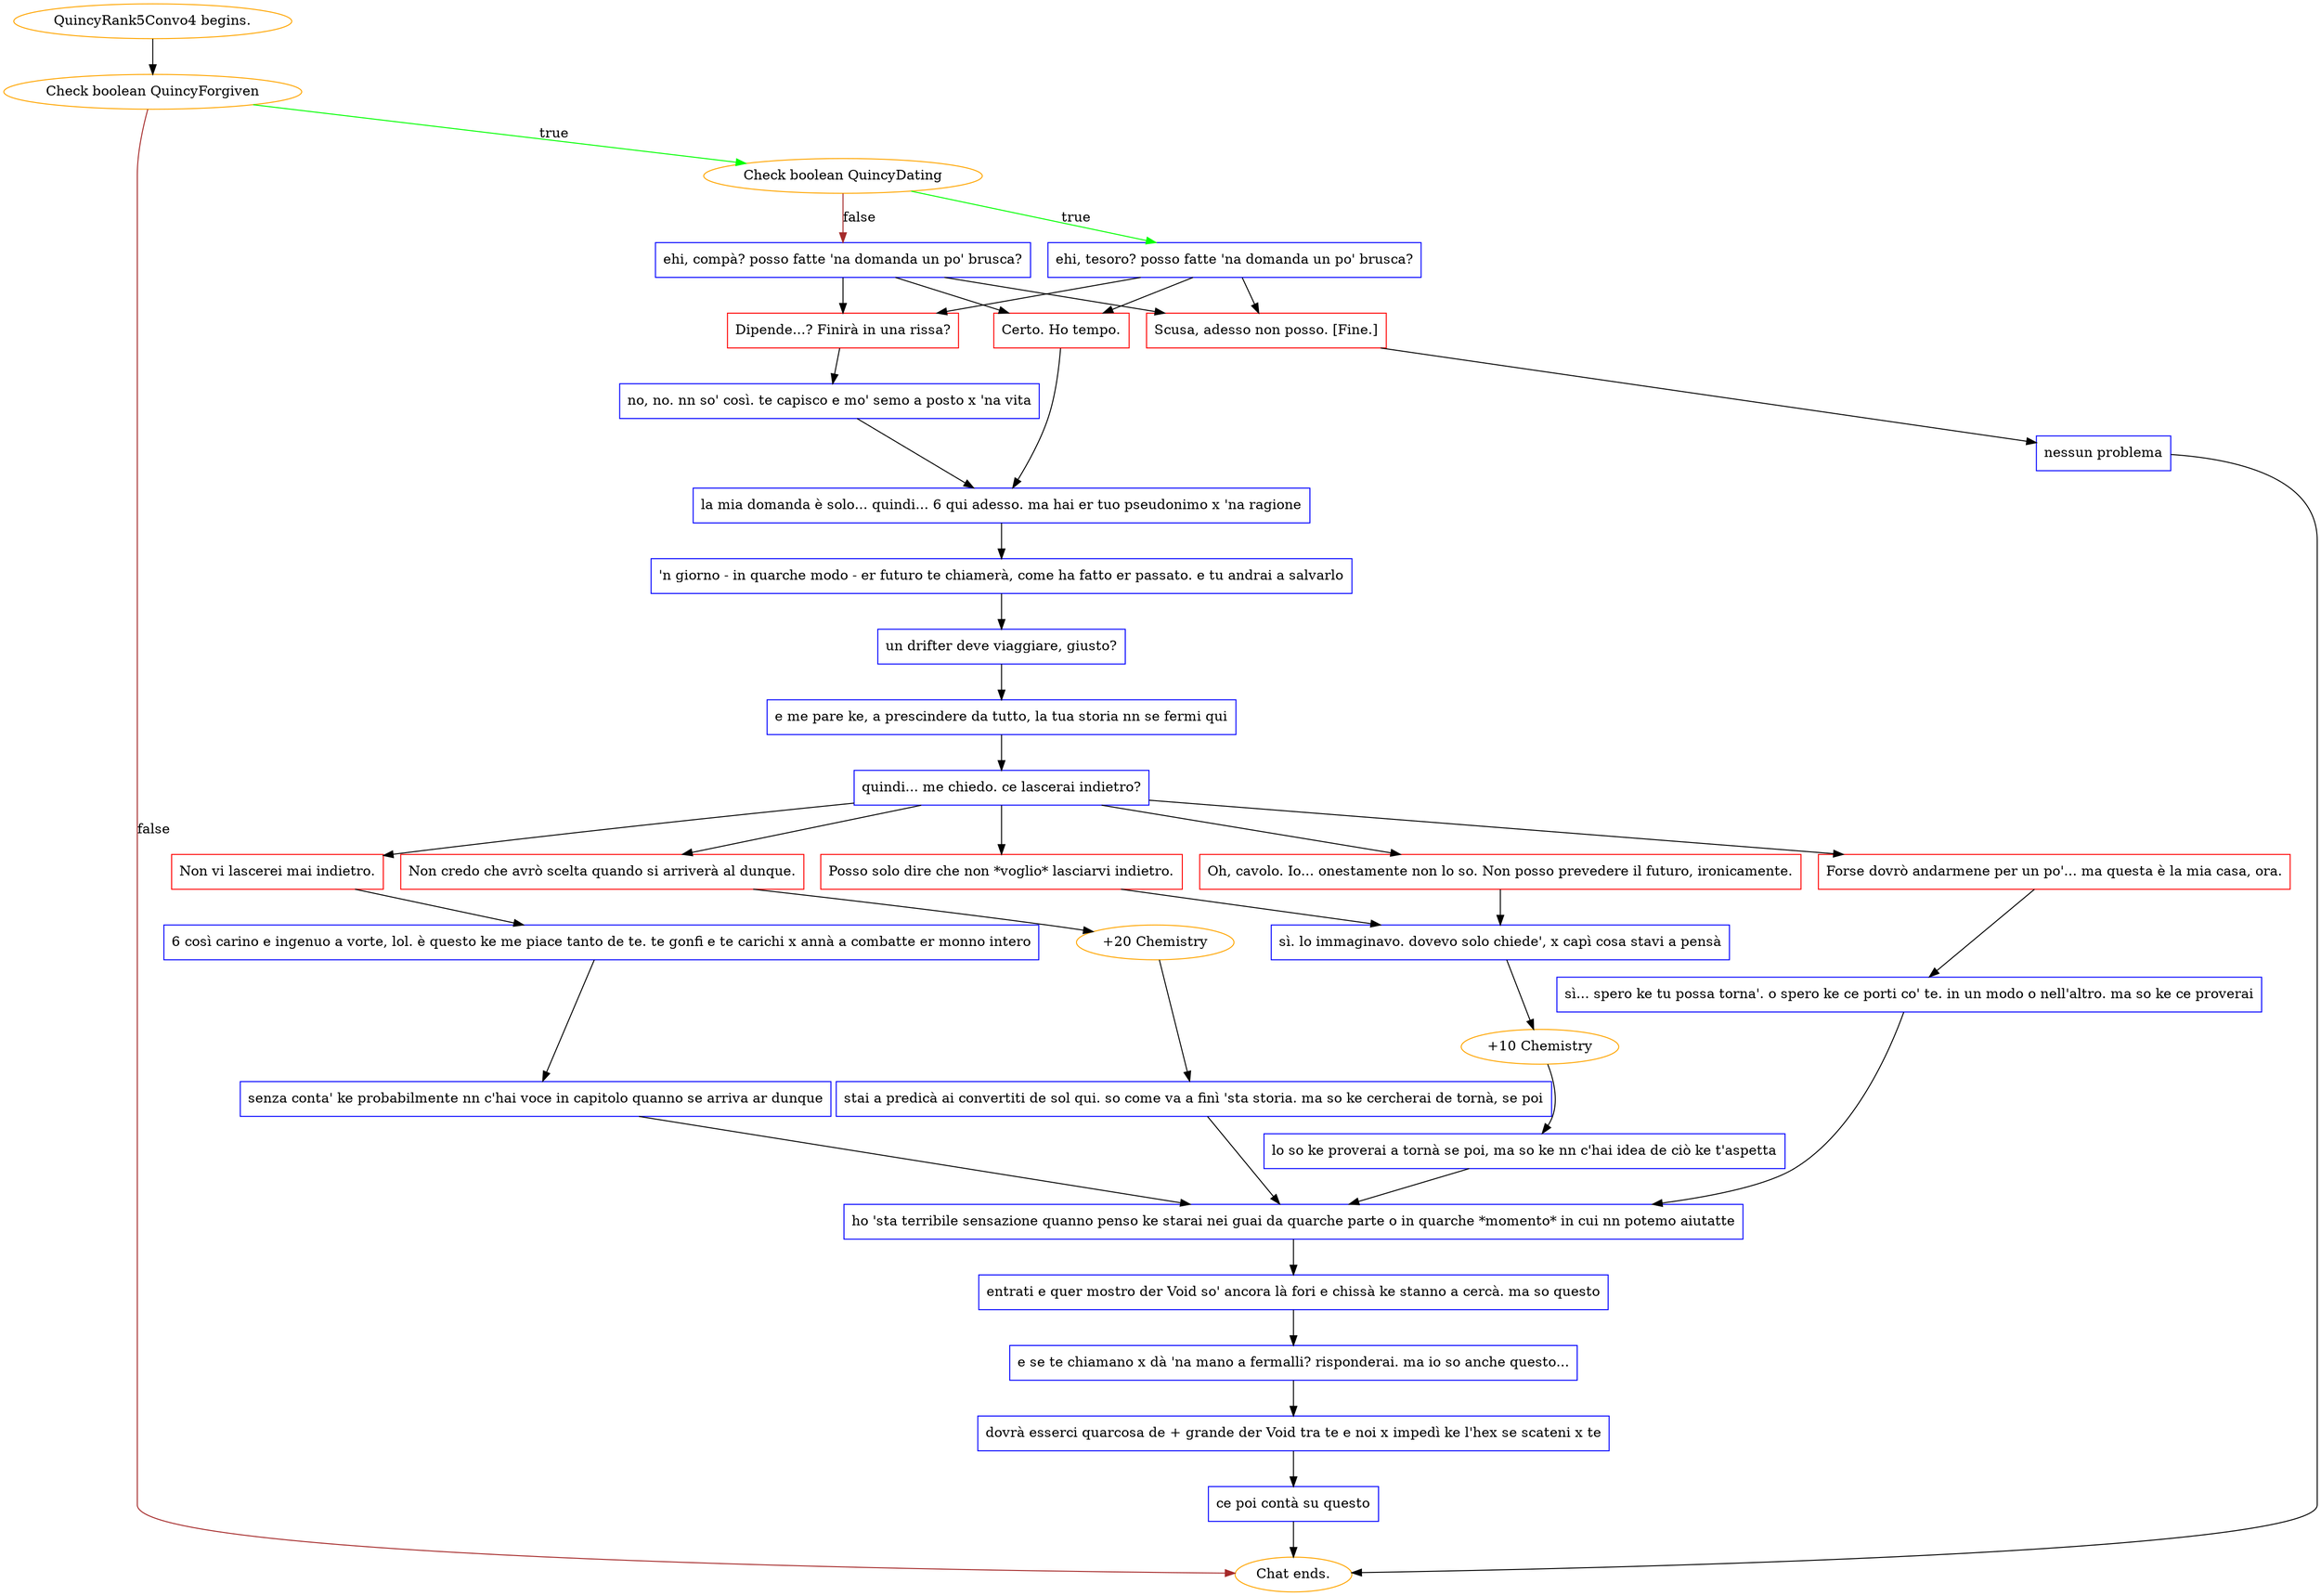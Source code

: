 digraph {
	"QuincyRank5Convo4 begins." [color=orange];
		"QuincyRank5Convo4 begins." -> j3682081283;
	j3682081283 [label="Check boolean QuincyForgiven",color=orange];
		j3682081283 -> j3034684252 [label=true,color=green];
		j3682081283 -> "Chat ends." [label=false,color=brown];
	j3034684252 [label="Check boolean QuincyDating",color=orange];
		j3034684252 -> j2106938770 [label=true,color=green];
		j3034684252 -> j3528030191 [label=false,color=brown];
	"Chat ends." [color=orange];
	j2106938770 [label="ehi, tesoro? posso fatte 'na domanda un po' brusca?",shape=box,color=blue];
		j2106938770 -> j2626201308;
		j2106938770 -> j2594492862;
		j2106938770 -> j3193092812;
	j3528030191 [label="ehi, compà? posso fatte 'na domanda un po' brusca?",shape=box,color=blue];
		j3528030191 -> j2626201308;
		j3528030191 -> j2594492862;
		j3528030191 -> j3193092812;
	j2626201308 [label="Dipende...? Finirà in una rissa?",shape=box,color=red];
		j2626201308 -> j3962395679;
	j2594492862 [label="Certo. Ho tempo.",shape=box,color=red];
		j2594492862 -> j2049456485;
	j3193092812 [label="Scusa, adesso non posso. [Fine.]",shape=box,color=red];
		j3193092812 -> j3353843708;
	j3962395679 [label="no, no. nn so' così. te capisco e mo' semo a posto x 'na vita",shape=box,color=blue];
		j3962395679 -> j2049456485;
	j2049456485 [label="la mia domanda è solo... quindi... 6 qui adesso. ma hai er tuo pseudonimo x 'na ragione",shape=box,color=blue];
		j2049456485 -> j1040537783;
	j3353843708 [label="nessun problema",shape=box,color=blue];
		j3353843708 -> "Chat ends.";
	j1040537783 [label="'n giorno - in quarche modo - er futuro te chiamerà, come ha fatto er passato. e tu andrai a salvarlo",shape=box,color=blue];
		j1040537783 -> j2200398068;
	j2200398068 [label="un drifter deve viaggiare, giusto?",shape=box,color=blue];
		j2200398068 -> j3293978442;
	j3293978442 [label="e me pare ke, a prescindere da tutto, la tua storia nn se fermi qui",shape=box,color=blue];
		j3293978442 -> j3392464100;
	j3392464100 [label="quindi... me chiedo. ce lascerai indietro?",shape=box,color=blue];
		j3392464100 -> j3036667101;
		j3392464100 -> j460822334;
		j3392464100 -> j2163631442;
		j3392464100 -> j3628490074;
		j3392464100 -> j3566427044;
	j3036667101 [label="Oh, cavolo. Io... onestamente non lo so. Non posso prevedere il futuro, ironicamente.",shape=box,color=red];
		j3036667101 -> j610634087;
	j460822334 [label="Posso solo dire che non *voglio* lasciarvi indietro.",shape=box,color=red];
		j460822334 -> j610634087;
	j2163631442 [label="Non vi lascerei mai indietro.",shape=box,color=red];
		j2163631442 -> j517205671;
	j3628490074 [label="Forse dovrò andarmene per un po'... ma questa è la mia casa, ora.",shape=box,color=red];
		j3628490074 -> j3506395313;
	j3566427044 [label="Non credo che avrò scelta quando si arriverà al dunque.",shape=box,color=red];
		j3566427044 -> j1965724803;
	j610634087 [label="sì. lo immaginavo. dovevo solo chiede', x capì cosa stavi a pensà",shape=box,color=blue];
		j610634087 -> j1469050565;
	j517205671 [label="6 così carino e ingenuo a vorte, lol. è questo ke me piace tanto de te. te gonfi e te carichi x annà a combatte er monno intero",shape=box,color=blue];
		j517205671 -> j1275445782;
	j3506395313 [label="sì... spero ke tu possa torna'. o spero ke ce porti co' te. in un modo o nell'altro. ma so ke ce proverai",shape=box,color=blue];
		j3506395313 -> j3214977989;
	j1965724803 [label="+20 Chemistry",color=orange];
		j1965724803 -> j17241447;
	j1469050565 [label="+10 Chemistry",color=orange];
		j1469050565 -> j4285971865;
	j1275445782 [label="senza conta' ke probabilmente nn c'hai voce in capitolo quanno se arriva ar dunque",shape=box,color=blue];
		j1275445782 -> j3214977989;
	j3214977989 [label="ho 'sta terribile sensazione quanno penso ke starai nei guai da quarche parte o in quarche *momento* in cui nn potemo aiutatte",shape=box,color=blue];
		j3214977989 -> j255792151;
	j17241447 [label="stai a predicà ai convertiti de sol qui. so come va a finì 'sta storia. ma so ke cercherai de tornà, se poi",shape=box,color=blue];
		j17241447 -> j3214977989;
	j4285971865 [label="lo so ke proverai a tornà se poi, ma so ke nn c'hai idea de ciò ke t'aspetta",shape=box,color=blue];
		j4285971865 -> j3214977989;
	j255792151 [label="entrati e quer mostro der Void so' ancora là fori e chissà ke stanno a cercà. ma so questo",shape=box,color=blue];
		j255792151 -> j4019851880;
	j4019851880 [label="e se te chiamano x dà 'na mano a fermalli? risponderai. ma io so anche questo...",shape=box,color=blue];
		j4019851880 -> j2147194970;
	j2147194970 [label="dovrà esserci quarcosa de + grande der Void tra te e noi x impedì ke l'hex se scateni x te",shape=box,color=blue];
		j2147194970 -> j1665332879;
	j1665332879 [label="ce poi contà su questo",shape=box,color=blue];
		j1665332879 -> "Chat ends.";
}